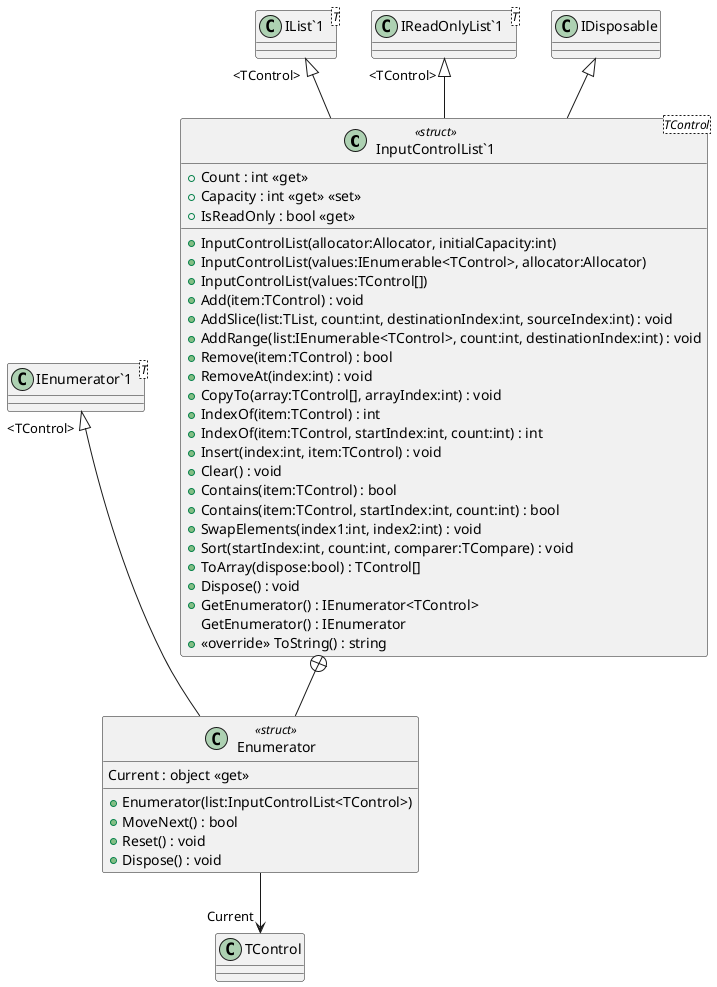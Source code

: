 @startuml
class "InputControlList`1"<TControl> <<struct>> {
    + Count : int <<get>>
    + Capacity : int <<get>> <<set>>
    + IsReadOnly : bool <<get>>
    + InputControlList(allocator:Allocator, initialCapacity:int)
    + InputControlList(values:IEnumerable<TControl>, allocator:Allocator)
    + InputControlList(values:TControl[])
    + Add(item:TControl) : void
    + AddSlice(list:TList, count:int, destinationIndex:int, sourceIndex:int) : void
    + AddRange(list:IEnumerable<TControl>, count:int, destinationIndex:int) : void
    + Remove(item:TControl) : bool
    + RemoveAt(index:int) : void
    + CopyTo(array:TControl[], arrayIndex:int) : void
    + IndexOf(item:TControl) : int
    + IndexOf(item:TControl, startIndex:int, count:int) : int
    + Insert(index:int, item:TControl) : void
    + Clear() : void
    + Contains(item:TControl) : bool
    + Contains(item:TControl, startIndex:int, count:int) : bool
    + SwapElements(index1:int, index2:int) : void
    + Sort(startIndex:int, count:int, comparer:TCompare) : void
    + ToArray(dispose:bool) : TControl[]
    + Dispose() : void
    + GetEnumerator() : IEnumerator<TControl>
    GetEnumerator() : IEnumerator
    + <<override>> ToString() : string
}
class "IList`1"<T> {
}
class "IReadOnlyList`1"<T> {
}
class Enumerator <<struct>> {
    + Enumerator(list:InputControlList<TControl>)
    + MoveNext() : bool
    + Reset() : void
    Current : object <<get>>
    + Dispose() : void
}
class "IEnumerator`1"<T> {
}
"IList`1" "<TControl>" <|-- "InputControlList`1"
"IReadOnlyList`1" "<TControl>" <|-- "InputControlList`1"
IDisposable <|-- "InputControlList`1"
"InputControlList`1" +-- Enumerator
"IEnumerator`1" "<TControl>" <|-- Enumerator
Enumerator --> "Current" TControl
@enduml
